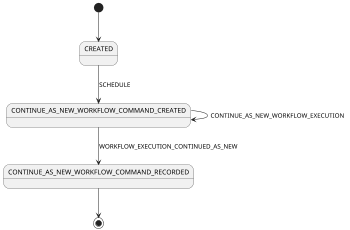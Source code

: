 ` Copyright (C) 2020 Temporal Technologies, Inc. All Rights Reserved.
`
` Copyright 2012-2016 Amazon.com, Inc. or its affiliates. All Rights Reserved.
`
` Modifications copyright (C) 2017 Uber Technologies, Inc.
`
` Licensed under the Apache License, Version 2.0 (the "License"). You may not
` use this file except in compliance with the License. A copy of the License is
` located at
`
` http://aws.amazon.com/apache2.0
`
` or in the "license" file accompanying this file. This file is distributed on
` an "AS IS" BASIS, WITHOUT WARRANTIES OR CONDITIONS OF ANY KIND, either
` express or implied. See the License for the specific language governing
` permissions and limitations under the License.

` PlantUML <plantuml.com> State Diagram.
` Generated from src/main/java/io/temporal/internal/csm/ContinueAsNewWorkflowStateMachine.java
` by io.temporal.internal.csm.CommandsGeneratePlantUMLStateDiagrams.


@startuml
scale 350 width
[*] --> CREATED
CREATED --> CONTINUE_AS_NEW_WORKFLOW_COMMAND_CREATED: SCHEDULE
CONTINUE_AS_NEW_WORKFLOW_COMMAND_CREATED --> CONTINUE_AS_NEW_WORKFLOW_COMMAND_CREATED: CONTINUE_AS_NEW_WORKFLOW_EXECUTION
CONTINUE_AS_NEW_WORKFLOW_COMMAND_CREATED --> CONTINUE_AS_NEW_WORKFLOW_COMMAND_RECORDED: WORKFLOW_EXECUTION_CONTINUED_AS_NEW
CONTINUE_AS_NEW_WORKFLOW_COMMAND_RECORDED --> [*]
@enduml
